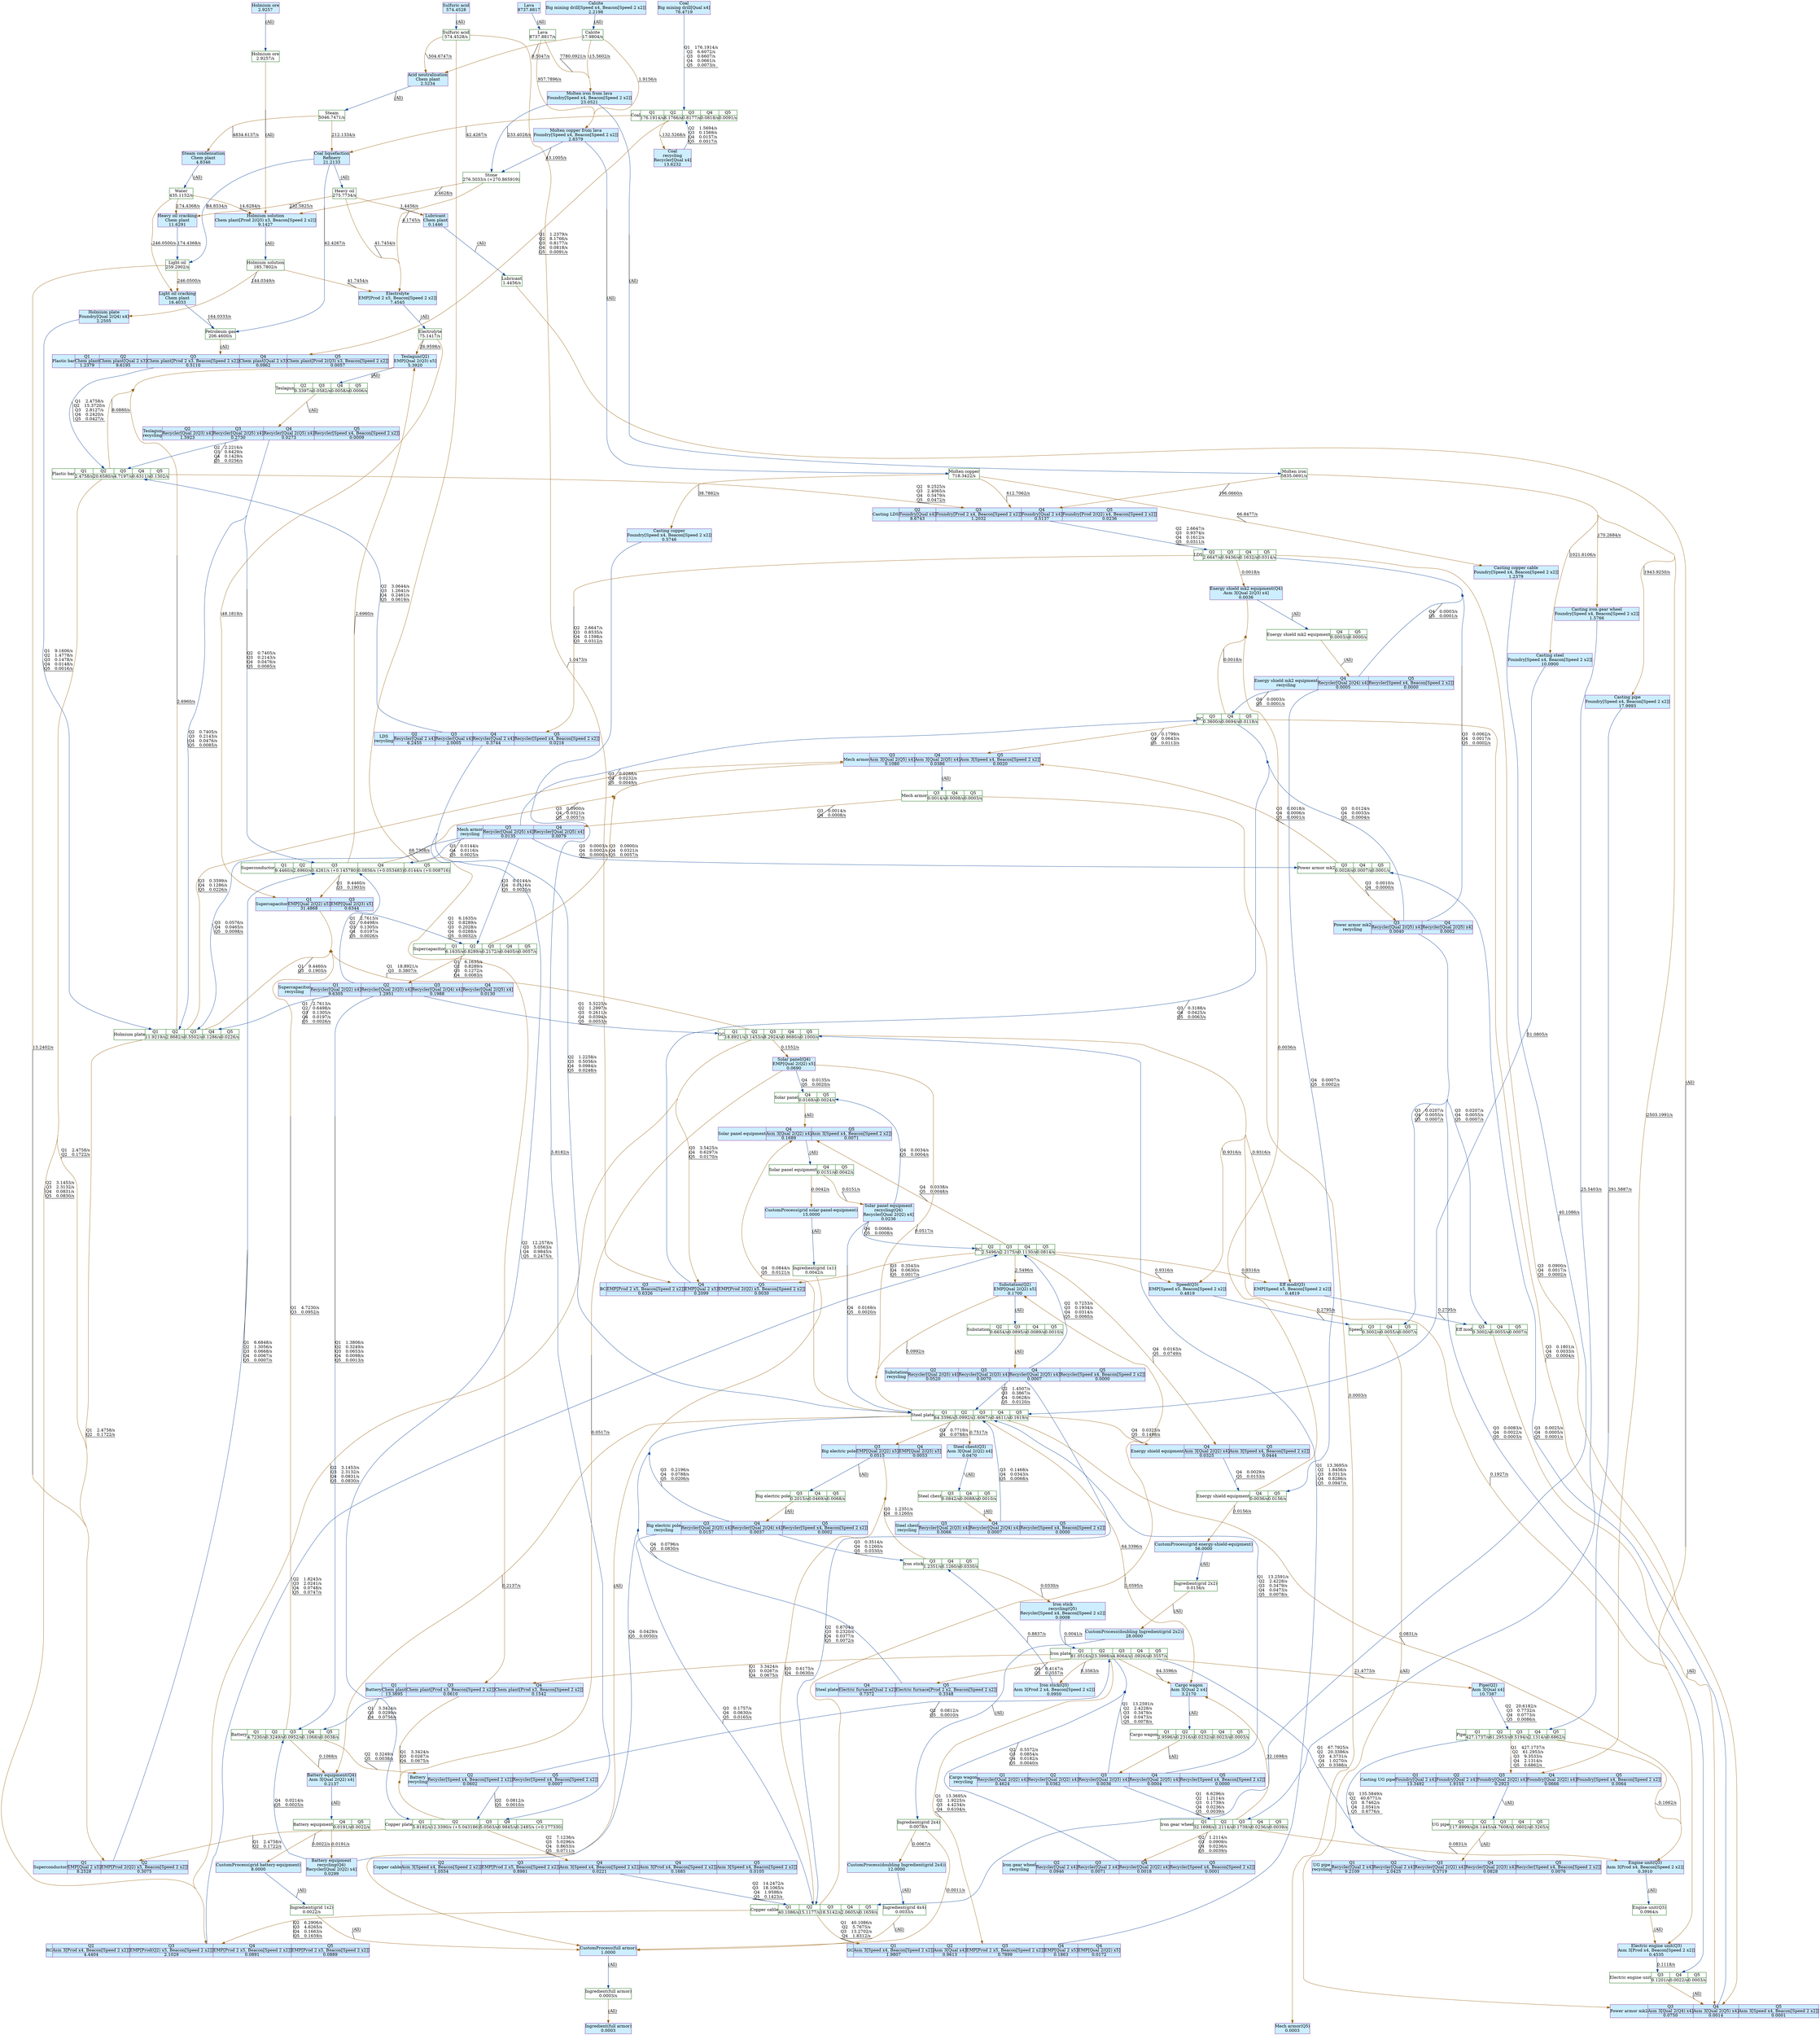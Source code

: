 digraph {
    layout="dot"
    concentrate=true
    node [shape="box"; margin=0]
    edge [decorate=true]
    0 [color="#006400"; label="Lava
8737.8817/s"]
    1 [color="#006400"; label="Sulfuric acid
574.4528/s"]
    2 [color="#006400"; label="Holmium ore
2.9257/s"]
    3 [color="#006400"; label="Ingredient(full armor)
0.0003/s"]
    4 [color="#006400"; label="Calcite
17.9804/s"]
    5 [color="#006400"; label="Electrolyte
75.1417/s"]
    6 [color="#006400"; label="Stone
276.5033/s (+270.865919)"]
    7 [color="#006400"; label="Heavy oil
275.7734/s"]
    8 [color="#006400"; label="Holmium solution
185.7802/s"]
    9 [color="#006400"; label="Light oil
259.2902/s"]
    10 [color="#006400"; label="Engine unit(Q3)
0.0964/s"]
    11 [color="#006400"; label="Lubricant
1.4456/s"]
    12 [color="#006400"; label="Molten iron
5835.0691/s"]
    13 [color="#006400"; label="Molten copper
718.3422/s"]
    14 [color="#006400"; label="Petroleum gas
206.4600/s"]
    15 [color="#006400"; label="Steam
5046.7471/s"]
    16 [color="#006400"; label="Water
435.1152/s"]
    17 [color="#006400"; label="Ingredient(grid 2x2)
0.0156/s"]
    18 [color="#006400"; label="Ingredient(grid 2x4)
0.0078/s"]
    19 [color="#006400"; label="Ingredient(grid 4x4)
0.0033/s"]
    20 [color="#006400"; label="Ingredient(grid 1x2)
0.0022/s"]
    21 [color="#006400"; label="Ingredient(grid 1x1)
0.0042/s"]
    22 [style="filled"; color="#842e99"; fillcolor="#cceeff"; label="Lava
8737.8817"]
    23 [style="filled"; color="#842e99"; fillcolor="#cceeff"; label="Sulfuric acid
574.4528"]
    24 [style="filled"; color="#842e99"; fillcolor="#cceeff"; label="Holmium ore
2.9257"]
    25 [style="filled"; color="#842e99"; fillcolor="#cceeff"; label="Mech armor(Q5)
0.0003"]
    26 [style="filled"; color="#842e99"; fillcolor="#cceeff"; label="Ingredient(full armor)
0.0003"]
    27 [style="filled"; color="#842e99"; fillcolor="#cceeff"; label="Calcite
Big mining drill[Speed x4, Beacon[Speed 2 x2]]
2.2198"]
    28 [style="filled"; color="#842e99"; fillcolor="#cceeff"; label="Coal
Big mining drill[Qual x4]
76.4719"]
    29 [style="filled"; color="#842e99"; fillcolor="#cceeff"; label="Speed(Q3)
EMP[Speed x5, Beacon[Speed 2 x2]]
0.4819"]
    30 [style="filled"; color="#842e99"; fillcolor="#cceeff"; label="Eff mod(Q3)
EMP[Speed x5, Beacon[Speed 2 x2]]
0.4819"]
    31 [style="filled"; color="#842e99"; fillcolor="#cceeff"; label="Electrolyte
EMP[Prod 2 x5, Beacon[Speed 2 x2]]
7.4545"]
    32 [style="filled"; color="#842e99"; fillcolor="#cceeff"; label="Solar panel(Q4)
EMP[Qual 2(Q2) x5]
0.0690"]
    33 [style="filled"; color="#842e99"; fillcolor="#cceeff"; label="Substation(Q2)
EMP[Qual 2(Q2) x5]
0.1700"]
    34 [style="filled"; color="#842e99"; fillcolor="#cceeff"; label="Teslagun(Q2)
EMP[Qual 2(Q3) x5]
5.3920"]
    35 [style="filled"; color="#842e99"; fillcolor="#cceeff"; label="Engine unit(Q3)
Asm 3[Prod x4, Beacon[Speed 2 x2]]
0.3910"]
    36 [style="filled"; color="#842e99"; fillcolor="#cceeff"; label="Electric engine unit(Q3)
Asm 3[Prod x4, Beacon[Speed 2 x2]]
0.4535"]
    37 [style="filled"; color="#842e99"; fillcolor="#cceeff"; label="Iron stick(Q3)
Asm 3[Prod 2 x4, Beacon[Speed 2 x2]]
0.0950"]
    38 [style="filled"; color="#842e99"; fillcolor="#cceeff"; label="Pipe(Q2)
Asm 3[Qual x4]
10.7387"]
    39 [style="filled"; color="#842e99"; fillcolor="#cceeff"; label="Cargo wagon
Asm 3[Qual 2 x4]
3.2170"]
    40 [style="filled"; color="#842e99"; fillcolor="#cceeff"; label="Battery equipment(Q4)
Asm 3[Qual 2(Q2) x4]
0.2137"]
    41 [style="filled"; color="#842e99"; fillcolor="#cceeff"; label="Steel chest(Q3)
Asm 3[Qual 2(Q2) x4]
0.0470"]
    42 [style="filled"; color="#842e99"; fillcolor="#cceeff"; label="Energy shield mk2 equipment(Q4)
Asm 3[Qual 2(Q3) x4]
0.0036"]
    43 [style="filled"; color="#842e99"; fillcolor="#cceeff"; label="Molten iron from lava
Foundry[Speed x4, Beacon[Speed 2 x2]]
23.0521"]
    44 [style="filled"; color="#842e99"; fillcolor="#cceeff"; label="Molten copper from lava
Foundry[Speed x4, Beacon[Speed 2 x2]]
2.8379"]
    45 [style="filled"; color="#842e99"; fillcolor="#cceeff"; label="Casting steel
Foundry[Speed x4, Beacon[Speed 2 x2]]
10.0900"]
    46 [style="filled"; color="#842e99"; fillcolor="#cceeff"; label="Casting copper
Foundry[Speed x4, Beacon[Speed 2 x2]]
0.5746"]
    47 [style="filled"; color="#842e99"; fillcolor="#cceeff"; label="Casting iron gear wheel
Foundry[Speed x4, Beacon[Speed 2 x2]]
1.5766"]
    48 [style="filled"; color="#842e99"; fillcolor="#cceeff"; label="Casting pipe
Foundry[Speed x4, Beacon[Speed 2 x2]]
17.9993"]
    49 [style="filled"; color="#842e99"; fillcolor="#cceeff"; label="Casting copper cable
Foundry[Speed x4, Beacon[Speed 2 x2]]
1.2379"]
    50 [style="filled"; color="#842e99"; fillcolor="#cceeff"; label="Holmium plate
Foundry[Qual 2(Q4) x4]
2.2505"]
    51 [style="filled"; color="#842e99"; fillcolor="#cceeff"; label="Iron stick\nrecycling(Q5)
Recycler[Speed x4, Beacon[Speed 2 x2]]
0.0008"]
    52 [style="filled"; color="#842e99"; fillcolor="#cceeff"; label="Coal\nrecycling
Recycler[Qual x4]
13.6232"]
    53 [style="filled"; color="#842e99"; fillcolor="#cceeff"; label="Battery equipment\nrecycling(Q4)
Recycler[Qual 2(Q2) x4]
0.0299"]
    54 [style="filled"; color="#842e99"; fillcolor="#cceeff"; label="Solar panel equipment\nrecycling(Q4)
Recycler[Qual 2(Q2) x4]
0.0236"]
    55 [style="filled"; color="#842e99"; fillcolor="#cceeff"; label="Lubricant
Chem plant
0.1446"]
    56 [style="filled"; color="#842e99"; fillcolor="#cceeff"; label="Acid neutralisation
Chem plant
2.5234"]
    57 [style="filled"; color="#842e99"; fillcolor="#cceeff"; label="Steam condensation
Chem plant
4.8346"]
    58 [style="filled"; color="#842e99"; fillcolor="#cceeff"; label="Heavy oil cracking
Chem plant
11.6291"]
    59 [style="filled"; color="#842e99"; fillcolor="#cceeff"; label="Light oil cracking
Chem plant
16.4033"]
    60 [style="filled"; color="#842e99"; fillcolor="#cceeff"; label="Holmium solution
Chem plant[Prod 2(Q3) x3, Beacon[Speed 2 x2]]
9.1427"]
    61 [style="filled"; color="#842e99"; fillcolor="#cceeff"; label="Coal liquefaction
Refinery
21.2133"]
    62 [style="filled"; color="#842e99"; fillcolor="#cceeff"; label="CustomProcess(doubling Ingredient(grid 2x2))
28.0000"]
    63 [style="filled"; color="#842e99"; fillcolor="#cceeff"; label="CustomProcess(doubling Ingredient(grid 2x4))
12.0000"]
    64 [style="filled"; color="#842e99"; fillcolor="#cceeff"; label="CustomProcess(full armor)
1.0000"]
    65 [style="filled"; color="#842e99"; fillcolor="#cceeff"; label="CustomProcess(grid solar-panel-equipment)
15.0000"]
    66 [style="filled"; color="#842e99"; fillcolor="#cceeff"; label="CustomProcess(grid battery-equipment)
8.0000"]
    67 [style="filled"; color="#842e99"; fillcolor="#cceeff"; label="CustomProcess(grid energy-shield-equipment)
56.0000"]
    68 [color="#006400"; label="{Mech armor}|{Q3|0.0014/s}|{Q4|0.0008/s}|{Q5|0.0003/s}"; shape="record"]
    69 [color="#006400"; label="{Coal}|{Q1|176.1914/s}|{Q2|8.1766/s}|{Q3|0.8177/s}|{Q4|0.0818/s}|{Q5|0.0091/s}"; shape="record"]
    70 [color="#006400"; label="{Speed}|{Q3|0.3002/s}|{Q4|0.0055/s}|{Q5|0.0007/s}"; shape="record"]
    71 [color="#006400"; label="{RC}|{Q2|2.5496/s}|{Q3|2.2175/s}|{Q4|0.1130/s}|{Q5|0.0814/s}"; shape="record"]
    72 [color="#006400"; label="{GC}|{Q1|18.8921/s}|{Q2|3.1453/s}|{Q3|8.2924/s}|{Q4|0.8680/s}|{Q5|0.1000/s}"; shape="record"]
    73 [color="#006400"; label="{Eff mod}|{Q3|0.3002/s}|{Q4|0.0055/s}|{Q5|0.0007/s}"; shape="record"]
    74 [color="#006400"; label="{Iron plate}|{Q1|81.0516/s}|{Q2|23.3998/s}|{Q3|4.8064/s}|{Q4|1.0926/s}|{Q5|0.3557/s}"; shape="record"]
    75 [color="#006400"; label="{Copper cable}|{Q1|40.1086/s}|{Q2|15.1177/s}|{Q3|18.5142/s}|{Q4|2.0605/s}|{Q5|0.1659/s}"; shape="record"]
    76 [color="#006400"; label="{Copper plate}|{Q1|5.8182/s}|{Q2|12.3390/s (+5.043186)}|{Q3|5.0563/s}|{Q4|0.9845/s}|{Q5|0.2485/s (+0.177330)}"; shape="record"]
    77 [color="#006400"; label="{Plastic bar}|{Q1|2.4758/s}|{Q2|20.6580/s}|{Q3|4.7197/s}|{Q4|0.6311/s}|{Q5|0.1302/s}"; shape="record"]
    78 [color="#006400"; label="{BC}|{Q3|0.3600/s}|{Q4|0.0694/s}|{Q5|0.0118/s}"; shape="record"]
    79 [color="#006400"; label="{Superconductor}|{Q1|9.4460/s}|{Q2|2.6960/s}|{Q3|0.4261/s (+0.145780)}|{Q4|0.0856/s (+0.053483)}|{Q5|0.0144/s (+0.008716)}"; shape="record"]
    80 [color="#006400"; label="{Holmium plate}|{Q1|11.9219/s}|{Q2|2.8682/s}|{Q3|0.5502/s}|{Q4|0.1286/s}|{Q5|0.0226/s}"; shape="record"]
    81 [color="#006400"; label="{Supercapacitor}|{Q1|6.1635/s}|{Q2|0.8289/s}|{Q3|0.2172/s}|{Q4|0.0405/s}|{Q5|0.0057/s}"; shape="record"]
    82 [color="#006400"; label="{Battery}|{Q1|4.7230/s}|{Q2|0.3249/s}|{Q3|0.0952/s}|{Q4|0.1068/s}|{Q5|0.0038/s}"; shape="record"]
    83 [color="#006400"; label="{Big electric pole}|{Q3|0.2015/s}|{Q4|0.0469/s}|{Q5|0.0068/s}"; shape="record"]
    84 [color="#006400"; label="{Iron stick}|{Q3|1.2351/s}|{Q4|0.1260/s}|{Q5|0.0330/s}"; shape="record"]
    85 [color="#006400"; label="{Steel plate}|{Q1|64.3396/s}|{Q2|5.0992/s}|{Q3|1.6067/s}|{Q4|0.4611/s}|{Q5|0.1619/s}"; shape="record"]
    86 [color="#006400"; label="{Solar panel}|{Q4|0.0169/s}|{Q5|0.0024/s}"; shape="record"]
    87 [color="#006400"; label="{Substation}|{Q2|0.6654/s}|{Q3|0.0895/s}|{Q4|0.0089/s}|{Q5|0.0010/s}"; shape="record"]
    88 [color="#006400"; label="{Teslagun}|{Q2|0.3397/s}|{Q3|0.0582/s}|{Q4|0.0058/s}|{Q5|0.0006/s}"; shape="record"]
    89 [color="#006400"; label="{Energy shield equipment}|{Q4|0.0036/s}|{Q5|0.0156/s}"; shape="record"]
    90 [color="#006400"; label="{Solar panel equipment}|{Q4|0.0151/s}|{Q5|0.0042/s}"; shape="record"]
    91 [color="#006400"; label="{Power armor mk2}|{Q3|0.0028/s}|{Q4|0.0007/s}|{Q5|0.0001/s}"; shape="record"]
    92 [color="#006400"; label="{Electric engine unit}|{Q3|0.1201/s}|{Q4|0.0022/s}|{Q5|0.0003/s}"; shape="record"]
    93 [color="#006400"; label="{LDS}|{Q2|2.6647/s}|{Q3|0.9436/s}|{Q4|0.1632/s}|{Q5|0.0314/s}"; shape="record"]
    94 [color="#006400"; label="{Iron gear wheel}|{Q1|32.1698/s}|{Q2|1.2114/s}|{Q3|0.1739/s}|{Q4|0.0236/s}|{Q5|0.0039/s}"; shape="record"]
    95 [color="#006400"; label="{Pipe}|{Q1|427.1737/s}|{Q2|61.2953/s}|{Q3|9.5194/s}|{Q4|2.1314/s}|{Q5|0.6862/s}"; shape="record"]
    96 [color="#006400"; label="{Cargo wagon}|{Q1|2.9596/s}|{Q2|0.2316/s}|{Q3|0.0232/s}|{Q4|0.0023/s}|{Q5|0.0003/s}"; shape="record"]
    97 [color="#006400"; label="{Battery equipment}|{Q4|0.0191/s}|{Q5|0.0022/s}"; shape="record"]
    98 [color="#006400"; label="{Steel chest}|{Q3|0.0842/s}|{Q4|0.0088/s}|{Q5|0.0010/s}"; shape="record"]
    99 [color="#006400"; label="{Energy shield mk2 equipment}|{Q4|0.0003/s}|{Q5|0.0000/s}"; shape="record"]
    100 [color="#006400"; label="{UG pipe}|{Q1|117.8999/s}|{Q2|26.1445/s}|{Q3|4.7608/s}|{Q4|1.0602/s}|{Q5|0.3265/s}"; shape="record"]
    101 [style="filled"; color="#842e99"; fillcolor="#cceeff"; label="{GC}|{Q1|Asm 3[Speed x4, Beacon[Speed 2 x2]]|1.9807}|{Q2|Asm 3[Qual x4]|0.9613}|{Q3|EMP[Prod 2 x5, Beacon[Speed 2 x2]]|0.7899}|{Q4|EMP[Qual 2 x5]|0.1863}|{Q4|EMP[Qual 2(Q2) x5]|0.0172}"; shape="record"]
    102 [style="filled"; color="#842e99"; fillcolor="#cceeff"; label="{Copper cable}|{Q2|Asm 3[Speed x4, Beacon[Speed 2 x2]]|1.0554}|{Q3|EMP[Prod 2 x5, Beacon[Speed 2 x2]]|0.8981}|{Q4|Asm 3[Speed x4, Beacon[Speed 2 x2]]|0.0221}|{Q4|Asm 3[Prod x4, Beacon[Speed 2 x2]]|0.1685}|{Q5|Asm 3[Speed x4, Beacon[Speed 2 x2]]|0.0105}"; shape="record"]
    103 [style="filled"; color="#842e99"; fillcolor="#cceeff"; label="{RC}|{Q2|Asm 3[Prod x4, Beacon[Speed 2 x2]]|4.4404}|{Q3|EMP[Prod(Q2) x5, Beacon[Speed 2 x2]]|2.1029}|{Q4|EMP[Prod 2 x5, Beacon[Speed 2 x2]]|0.0891}|{Q5|EMP[Prod 2 x5, Beacon[Speed 2 x2]]|0.0889}"; shape="record"]
    104 [style="filled"; color="#842e99"; fillcolor="#cceeff"; label="{BC}|{Q3|EMP[Prod 2 x5, Beacon[Speed 2 x2]]|0.6326}|{Q4|EMP[Qual 2 x5]|0.2099}|{Q5|EMP[Prod 2(Q2) x5, Beacon[Speed 2 x2]]|0.0030}"; shape="record"]
    105 [style="filled"; color="#842e99"; fillcolor="#cceeff"; label="{Superconductor}|{Q1|EMP[Qual 2 x5]|8.2528}|{Q2|EMP[Prod 2(Q2) x5, Beacon[Speed 2 x2]]|0.3075}"; shape="record"]
    106 [style="filled"; color="#842e99"; fillcolor="#cceeff"; label="{Supercapacitor}|{Q1|EMP[Qual 2(Q2) x5]|31.4868}|{Q3|EMP[Qual 2(Q3) x5]|0.6344}"; shape="record"]
    107 [style="filled"; color="#842e99"; fillcolor="#cceeff"; label="{Big electric pole}|{Q3|EMP[Qual 2(Q2) x5]|0.0515}|{Q4|EMP[Qual 2(Q3) x5]|0.0053}"; shape="record"]
    108 [style="filled"; color="#842e99"; fillcolor="#cceeff"; label="{Energy shield equipment}|{Q4|Asm 3[Qual 2(Q2) x4]|0.0325}|{Q5|Asm 3[Speed x4, Beacon[Speed 2 x2]]|0.0444}"; shape="record"]
    109 [style="filled"; color="#842e99"; fillcolor="#cceeff"; label="{Solar panel equipment}|{Q4|Asm 3[Qual 2(Q2) x4]|0.1689}|{Q5|Asm 3[Speed x4, Beacon[Speed 2 x2]]|0.0071}"; shape="record"]
    110 [style="filled"; color="#842e99"; fillcolor="#cceeff"; label="{Power armor mk2}|{Q3|Asm 3[Qual 2(Q4) x4]|0.0750}|{Q4|Asm 3[Qual 2(Q5) x4]|0.0014}|{Q5|Asm 3[Speed x4, Beacon[Speed 2 x2]]|0.0001}"; shape="record"]
    111 [style="filled"; color="#842e99"; fillcolor="#cceeff"; label="{Mech armor}|{Q3|Asm 3[Qual 2(Q5) x4]|0.1080}|{Q4|Asm 3[Qual 2(Q5) x4]|0.0386}|{Q5|Asm 3[Speed x4, Beacon[Speed 2 x2]]|0.0020}"; shape="record"]
    112 [style="filled"; color="#842e99"; fillcolor="#cceeff"; label="{Casting UG pipe}|{Q1|Foundry[Qual 2 x4]|13.3492}|{Q2|Foundry[Qual 2 x4]|1.9155}|{Q3|Foundry[Qual 2(Q2) x4]|0.2923}|{Q4|Foundry[Qual 2(Q2) x4]|0.0666}|{Q5|Foundry[Speed x4, Beacon[Speed 2 x2]]|0.0064}"; shape="record"]
    113 [style="filled"; color="#842e99"; fillcolor="#cceeff"; label="{Casting LDS}|{Q2|Foundry[Qual x4]|8.6743}|{Q3|Foundry[Prod 2 x4, Beacon[Speed 2 x2]]|1.2032}|{Q4|Foundry[Qual 2 x4]|0.5137}|{Q5|Foundry[Prod 2(Q2) x4, Beacon[Speed 2 x2]]|0.0236}"; shape="record"]
    114 [style="filled"; color="#842e99"; fillcolor="#cceeff"; label="{Energy shield mk2 equipment\nrecycling}|{Q4|Recycler[Qual 2(Q4) x4]|0.0005}|{Q5|Recycler[Speed x4, Beacon[Speed 2 x2]]|0.0000}"; shape="record"]
    115 [style="filled"; color="#842e99"; fillcolor="#cceeff"; label="{Iron gear wheel\nrecycling}|{Q2|Recycler[Qual 2 x4]|0.0946}|{Q3|Recycler[Qual 2 x4]|0.0071}|{Q4|Recycler[Qual 2(Q2) x4]|0.0018}|{Q5|Recycler[Speed x4, Beacon[Speed 2 x2]]|0.0001}"; shape="record"]
    116 [style="filled"; color="#842e99"; fillcolor="#cceeff"; label="{UG pipe\nrecycling}|{Q1|Recycler[Qual 2 x4]|9.2109}|{Q2|Recycler[Qual 2 x4]|2.0425}|{Q3|Recycler[Qual 2(Q2) x4]|0.3719}|{Q4|Recycler[Qual 2(Q3) x4]|0.0828}|{Q5|Recycler[Speed x4, Beacon[Speed 2 x2]]|0.0076}"; shape="record"]
    117 [style="filled"; color="#842e99"; fillcolor="#cceeff"; label="{Big electric pole\nrecycling}|{Q3|Recycler[Qual 2(Q3) x4]|0.0157}|{Q4|Recycler[Qual 2(Q4) x4]|0.0037}|{Q5|Recycler[Speed x4, Beacon[Speed 2 x2]]|0.0002}"; shape="record"]
    118 [style="filled"; color="#842e99"; fillcolor="#cceeff"; label="{Steel chest\nrecycling}|{Q3|Recycler[Qual 2(Q3) x4]|0.0066}|{Q4|Recycler[Qual 2(Q4) x4]|0.0007}|{Q5|Recycler[Speed x4, Beacon[Speed 2 x2]]|0.0000}"; shape="record"]
    119 [style="filled"; color="#842e99"; fillcolor="#cceeff"; label="{Cargo wagon\nrecycling}|{Q1|Recycler[Qual 2(Q2) x4]|0.4624}|{Q2|Recycler[Qual 2(Q2) x4]|0.0362}|{Q3|Recycler[Qual 2(Q3) x4]|0.0036}|{Q4|Recycler[Qual 2(Q5) x4]|0.0004}|{Q5|Recycler[Speed x4, Beacon[Speed 2 x2]]|0.0000}"; shape="record"]
    120 [style="filled"; color="#842e99"; fillcolor="#cceeff"; label="{Substation\nrecycling}|{Q2|Recycler[Qual 2(Q3) x4]|0.0520}|{Q3|Recycler[Qual 2(Q3) x4]|0.0070}|{Q4|Recycler[Qual 2(Q5) x4]|0.0007}|{Q5|Recycler[Speed x4, Beacon[Speed 2 x2]]|0.0000}"; shape="record"]
    121 [style="filled"; color="#842e99"; fillcolor="#cceeff"; label="{Battery\nrecycling}|{Q2|Recycler[Speed x4, Beacon[Speed 2 x2]]|0.0602}|{Q5|Recycler[Speed x4, Beacon[Speed 2 x2]]|0.0007}"; shape="record"]
    122 [style="filled"; color="#842e99"; fillcolor="#cceeff"; label="{LDS\nrecycling}|{Q2|Recycler[Qual 2 x4]|6.2455}|{Q3|Recycler[Qual x4]|2.0005}|{Q4|Recycler[Qual 2 x4]|0.3744}|{Q5|Recycler[Speed x4, Beacon[Speed 2 x2]]|0.0216}"; shape="record"]
    123 [style="filled"; color="#842e99"; fillcolor="#cceeff"; label="{Teslagun\nrecycling}|{Q2|Recycler[Qual 2(Q3) x4]|1.5923}|{Q3|Recycler[Qual 2(Q5) x4]|0.2730}|{Q4|Recycler[Qual 2(Q5) x4]|0.0273}|{Q5|Recycler[Speed x4, Beacon[Speed 2 x2]]|0.0009}"; shape="record"]
    124 [style="filled"; color="#842e99"; fillcolor="#cceeff"; label="{Supercapacitor\nrecycling}|{Q1|Recycler[Qual 2(Q2) x4]|9.6305}|{Q2|Recycler[Qual 2(Q3) x4]|1.2951}|{Q3|Recycler[Qual 2(Q4) x4]|0.1988}|{Q4|Recycler[Qual 2(Q5) x4]|0.0130}"; shape="record"]
    125 [style="filled"; color="#842e99"; fillcolor="#cceeff"; label="{Power armor mk2\nrecycling}|{Q3|Recycler[Qual 2(Q5) x4]|0.0040}|{Q4|Recycler[Qual 2(Q5) x4]|0.0002}"; shape="record"]
    126 [style="filled"; color="#842e99"; fillcolor="#cceeff"; label="{Mech armor\nrecycling}|{Q3|Recycler[Qual 2(Q5) x4]|0.0135}|{Q4|Recycler[Qual 2(Q5) x4]|0.0079}"; shape="record"]
    127 [style="filled"; color="#842e99"; fillcolor="#cceeff"; label="{Plastic bar}|{Q1|Chem plant|1.2379}|{Q2|Chem plant[Qual 2 x3]|9.6195}|{Q3|Chem plant[Prod 2 x3, Beacon[Speed 2 x2]]|0.5110}|{Q4|Chem plant[Qual 2 x3]|0.0962}|{Q5|Chem plant[Prod 2(Q3) x3, Beacon[Speed 2 x2]]|0.0057}"; shape="record"]
    128 [style="filled"; color="#842e99"; fillcolor="#cceeff"; label="{Battery}|{Q1|Chem plant|13.3695}|{Q3|Chem plant[Prod x3, Beacon[Speed 2 x2]]|0.0610}|{Q4|Chem plant[Prod x3, Beacon[Speed 2 x2]]|0.1542}"; shape="record"]
    129 [style="filled"; color="#842e99"; fillcolor="#cceeff"; label="{Steel plate}|{Q4|Electric furnace[Qual 2 x2]|0.7372}|{Q5|Electric furnace[Prod 2 x2, Beacon[Speed 2 x2]]|0.3348}"; shape="record"]
    0 -> 43 [color="#99620f"; label="7780.0921/s
"]
    0 -> 44 [color="#99620f"; label="957.7896/s
"]
    1 -> 56 [color="#99620f"; label="504.6747/s
"]
    1 -> 104 [color="#99620f"; label="1.0473/s
"]
    1 -> 128 [color="#99620f"; label="68.7308/s
"]
    2 -> 60 [color="#99620f"; label="(All)"]
    3 -> 26 [color="#99620f"; label="(All)"]
    4 -> 43 [color="#99620f"; label="15.5602/s
"]
    4 -> 44 [color="#99620f"; label="1.9156/s
"]
    4 -> 56 [color="#99620f"; label="0.5047/s
"]
    5 -> 34 [color="#99620f"; label="26.9598/s
"]
    5 -> 106 [color="#99620f"; label="48.1819/s
"]
    6 -> 31 [color="#99620f"; label="4.1745/s
"]
    6 -> 60 [color="#99620f"; label="1.4628/s
"]
    7 -> 31 [color="#99620f"; label="41.7454/s
"]
    7 -> 55 [color="#99620f"; label="1.4456/s
"]
    7 -> 58 [color="#99620f"; label="232.5825/s
"]
    8 -> 31 [color="#99620f"; label="41.7454/s
"]
    8 -> 50 [color="#99620f"; label="144.0349/s
"]
    9 -> 59 [color="#99620f"; label="246.0500/s
"]
    9 -> 105 [color="#99620f"; label="13.2402/s
"]
    10 -> 36 [color="#99620f"; label="(All)"]
    11 -> 36 [color="#99620f"; label="(All)"]
    12 -> 45 [color="#99620f"; label="1021.6106/s
"]
    12 -> 47 [color="#99620f"; label="170.2684/s
"]
    12 -> 48 [color="#99620f"; label="1943.9250/s
"]
    12 -> 112 [color="#99620f"; label="2503.1991/s
"]
    12 -> 113 [color="#99620f"; label="196.0660/s
"]
    13 -> 46 [color="#99620f"; label="38.7882/s
"]
    13 -> 49 [color="#99620f"; label="66.8477/s
"]
    13 -> 113 [color="#99620f"; label="612.7062/s
"]
    14 -> 127 [color="#99620f"; label="(All)"]
    15 -> 57 [color="#99620f"; label="4834.6137/s
"]
    15 -> 61 [color="#99620f"; label="212.1334/s
"]
    16 -> 58 [color="#99620f"; label="174.4368/s
"]
    16 -> 59 [color="#99620f"; label="246.0500/s
"]
    16 -> 60 [color="#99620f"; label="14.6284/s
"]
    17 -> 62 [color="#99620f"; label="(All)"]
    18 -> 63 [color="#99620f"; label="0.0067/s
"]
    18 -> 64 [color="#99620f"; label="0.0011/s
"]
    19 -> 64 [color="#99620f"; label="(All)"]
    20 -> 64 [color="#99620f"; label="(All)"]
    21 -> 64 [color="#99620f"; label="(All)"]
    22 -> 0 [color="#0f4699"; label="(All)"]
    23 -> 1 [color="#0f4699"; label="(All)"]
    24 -> 2 [color="#0f4699"; label="(All)"]
    27 -> 4 [color="#0f4699"; label="(All)"]
    28 -> 69 [color="#0f4699"; label="Q1	176.1914/s
Q2	6.6072/s
Q3	0.6607/s
Q4	0.0661/s
Q5	0.0073/s
"]
    29 -> 70 [color="#0f4699"; label="0.2795/s
"]
    30 -> 73 [color="#0f4699"; label="0.2795/s
"]
    31 -> 5 [color="#0f4699"; label="(All)"]
    32 -> 86 [color="#0f4699"; label="Q4	0.0135/s
Q5	0.0020/s
"]
    33 -> 87 [color="#0f4699"; label="(All)"]
    34 -> 88 [color="#0f4699"; label="(All)"]
    35 -> 10 [color="#0f4699"; label="(All)"]
    36 -> 92 [color="#0f4699"; label="0.1118/s
"]
    37 -> 84 [color="#0f4699"; label="0.8837/s
"]
    38 -> 95 [color="#0f4699"; label="Q2	20.6182/s
Q3	0.7732/s
Q4	0.0773/s
Q5	0.0086/s
"]
    39 -> 96 [color="#0f4699"; label="(All)"]
    40 -> 97 [color="#0f4699"; label="(All)"]
    41 -> 98 [color="#0f4699"; label="(All)"]
    42 -> 99 [color="#0f4699"; label="(All)"]
    43 -> 12 [color="#0f4699"; label="(All)"]
    43 -> 6 [color="#0f4699"; label="233.4028/s
"]
    44 -> 13 [color="#0f4699"; label="(All)"]
    44 -> 6 [color="#0f4699"; label="43.1005/s
"]
    45 -> 85 [color="#0f4699"; label="51.0805/s
"]
    46 -> 76 [color="#0f4699"; label="5.8182/s
"]
    47 -> 94 [color="#0f4699"; label="25.5403/s
"]
    48 -> 95 [color="#0f4699"; label="291.5887/s
"]
    49 -> 75 [color="#0f4699"; label="40.1086/s
"]
    50 -> 80 [color="#0f4699"; label="Q1	9.1606/s
Q2	1.4778/s
Q3	0.1478/s
Q4	0.0148/s
Q5	0.0016/s
"]
    51 -> 74 [color="#0f4699"; label="0.0041/s
"]
    52 -> 69 [color="#0f4699"; label="Q2	1.5694/s
Q3	0.1569/s
Q4	0.0157/s
Q5	0.0017/s
"]
    53 -> 82 [color="#0f4699"; label="Q4	0.0214/s
Q5	0.0025/s
"]
    53 -> 85 [color="#0f4699"; label="Q4	0.0429/s
Q5	0.0050/s
"]
    54 -> 71 [color="#0f4699"; label="Q4	0.0068/s
Q5	0.0008/s
"]
    54 -> 85 [color="#0f4699"; label="Q4	0.0169/s
Q5	0.0020/s
"]
    54 -> 86 [color="#0f4699"; label="Q4	0.0034/s
Q5	0.0004/s
"]
    55 -> 11 [color="#0f4699"; label="(All)"]
    56 -> 15 [color="#0f4699"; label="(All)"]
    57 -> 16 [color="#0f4699"; label="(All)"]
    58 -> 9 [color="#0f4699"; label="174.4368/s
"]
    59 -> 14 [color="#0f4699"; label="164.0333/s
"]
    60 -> 8 [color="#0f4699"; label="(All)"]
    61 -> 7 [color="#0f4699"; label="(All)"]
    61 -> 9 [color="#0f4699"; label="84.8534/s
"]
    61 -> 14 [color="#0f4699"; label="42.4267/s
"]
    62 -> 18 [color="#0f4699"; label="(All)"]
    63 -> 19 [color="#0f4699"; label="(All)"]
    64 -> 3 [color="#0f4699"; label="(All)"]
    65 -> 21 [color="#0f4699"; label="(All)"]
    66 -> 20 [color="#0f4699"; label="(All)"]
    67 -> 17 [color="#0f4699"; label="(All)"]
    68 -> 25 [color="#99620f"; label="0.0003/s
"]
    68 -> 126 [color="#99620f"; label="Q3	0.0014/s
Q4	0.0008/s
"]
    69 -> 52 [color="#99620f"; label="132.5268/s
"]
    69 -> 61 [color="#99620f"; label="42.4267/s
"]
    69 -> 127 [color="#99620f"; label="Q1	1.2379/s
Q2	8.1766/s
Q3	0.8177/s
Q4	0.0818/s
Q5	0.0091/s
"]
    70 -> 110 [color="#99620f"; label="(All)"]
    71 -> 29 [color="#99620f"; label="0.9316/s
"]
    71 -> 30 [color="#99620f"; label="0.9316/s
"]
    71 -> 33 [color="#99620f"; label="2.5496/s
"]
    71 -> 104 [color="#99620f"; label="Q3	0.3543/s
Q4	0.0630/s
Q5	0.0017/s
"]
    71 -> 108 [color="#99620f"; label="Q4	0.0163/s
Q5	0.0749/s
"]
    71 -> 109 [color="#99620f"; label="Q4	0.0338/s
Q5	0.0048/s
"]
    72 -> 29 [color="#99620f"; label="0.9316/s
"]
    72 -> 30 [color="#99620f"; label="0.9316/s
"]
    72 -> 36 [color="#99620f"; label="0.1927/s
"]
    72 -> 32 [color="#99620f"; label="0.1552/s
"]
    72 -> 103 [color="#99620f"; label="Q2	3.1453/s
Q3	2.3132/s
Q4	0.0831/s
Q5	0.0830/s
"]
    72 -> 104 [color="#99620f"; label="Q3	3.5425/s
Q4	0.6297/s
Q5	0.0170/s
"]
    72 -> 106 [color="#99620f"; label="Q1	18.8921/s
Q3	0.3807/s
"]
    73 -> 110 [color="#99620f"; label="(All)"]
    74 -> 37 [color="#99620f"; label="0.3563/s
"]
    74 -> 39 [color="#99620f"; label="64.3396/s
"]
    74 -> 38 [color="#99620f"; label="21.4773/s
"]
    74 -> 101 [color="#99620f"; label="Q1	13.3695/s
Q2	1.9225/s
Q3	4.4234/s
Q4	0.6104/s
"]
    74 -> 128 [color="#99620f"; label="Q1	3.3424/s
Q3	0.0267/s
Q4	0.0675/s
"]
    74 -> 129 [color="#99620f"; label="Q4	0.4147/s
Q5	0.3557/s
"]
    75 -> 33 [color="#99620f"; label="3.0595/s
"]
    75 -> 101 [color="#99620f"; label="Q1	40.1086/s
Q2	5.7675/s
Q3	13.2702/s
Q4	1.8312/s
"]
    75 -> 103 [color="#99620f"; label="Q2	6.2906/s
Q3	4.6265/s
Q4	0.1663/s
Q5	0.1659/s
"]
    75 -> 107 [color="#99620f"; label="Q3	0.6175/s
Q4	0.0630/s
"]
    76 -> 32 [color="#99620f"; label="0.0517/s
"]
    76 -> 102 [color="#99620f"; label="Q2	7.1236/s
Q3	5.0296/s
Q4	0.8653/s
Q5	0.0711/s
"]
    76 -> 105 [color="#99620f"; label="Q1	2.4758/s
Q2	0.1722/s
"]
    76 -> 128 [color="#99620f"; label="Q1	3.3424/s
Q3	0.0267/s
Q4	0.0675/s
"]
    77 -> 34 [color="#99620f"; label="8.0880/s
"]
    77 -> 103 [color="#99620f"; label="Q2	3.1453/s
Q3	2.3132/s
Q4	0.0831/s
Q5	0.0830/s
"]
    77 -> 105 [color="#99620f"; label="Q1	2.4758/s
Q2	0.1722/s
"]
    77 -> 113 [color="#99620f"; label="Q2	9.2525/s
Q3	2.4065/s
Q4	0.5479/s
Q5	0.0472/s
"]
    78 -> 42 [color="#99620f"; label="0.0018/s
"]
    78 -> 110 [color="#99620f"; label="Q3	0.1801/s
Q4	0.0033/s
Q5	0.0004/s
"]
    78 -> 111 [color="#99620f"; label="Q3	0.1799/s
Q4	0.0643/s
Q5	0.0113/s
"]
    79 -> 34 [color="#99620f"; label="2.6960/s
"]
    79 -> 106 [color="#99620f"; label="Q1	9.4460/s
Q3	0.1903/s
"]
    79 -> 111 [color="#99620f"; label="Q3	0.0900/s
Q4	0.0321/s
Q5	0.0057/s
"]
    80 -> 34 [color="#99620f"; label="2.6960/s
"]
    80 -> 105 [color="#99620f"; label="Q1	2.4758/s
Q2	0.1722/s
"]
    80 -> 106 [color="#99620f"; label="Q1	9.4460/s
Q3	0.1903/s
"]
    80 -> 111 [color="#99620f"; label="Q3	0.3599/s
Q4	0.1286/s
Q5	0.0226/s
"]
    81 -> 111 [color="#99620f"; label="Q3	0.0900/s
Q4	0.0321/s
Q5	0.0057/s
"]
    81 -> 124 [color="#99620f"; label="Q1	6.1635/s
Q2	0.8289/s
Q3	0.1272/s
Q4	0.0083/s
"]
    82 -> 40 [color="#99620f"; label="0.1068/s
"]
    82 -> 106 [color="#99620f"; label="Q1	4.7230/s
Q3	0.0952/s
"]
    82 -> 121 [color="#99620f"; label="Q2	0.3249/s
Q5	0.0038/s
"]
    83 -> 117 [color="#99620f"; label="(All)"]
    84 -> 51 [color="#99620f"; label="0.0330/s
"]
    84 -> 107 [color="#99620f"; label="Q3	1.2351/s
Q4	0.1260/s
"]
    85 -> 35 [color="#99620f"; label="0.0831/s
"]
    85 -> 41 [color="#99620f"; label="0.7517/s
"]
    85 -> 32 [color="#99620f"; label="0.0517/s
"]
    85 -> 40 [color="#99620f"; label="0.2137/s
"]
    85 -> 33 [color="#99620f"; label="5.0992/s
"]
    85 -> 39 [color="#99620f"; label="64.3396/s
"]
    85 -> 107 [color="#99620f"; label="Q3	0.7719/s
Q4	0.0788/s
"]
    85 -> 108 [color="#99620f"; label="Q4	0.0325/s
Q5	0.1498/s
"]
    85 -> 109 [color="#99620f"; label="Q4	0.0844/s
Q5	0.0121/s
"]
    86 -> 109 [color="#99620f"; label="(All)"]
    87 -> 120 [color="#99620f"; label="(All)"]
    88 -> 123 [color="#99620f"; label="(All)"]
    89 -> 67 [color="#99620f"; label="0.0156/s
"]
    89 -> 42 [color="#99620f"; label="0.0036/s
"]
    90 -> 65 [color="#99620f"; label="0.0042/s
"]
    90 -> 54 [color="#99620f"; label="0.0151/s
"]
    91 -> 111 [color="#99620f"; label="Q3	0.0018/s
Q4	0.0006/s
Q5	0.0001/s
"]
    91 -> 125 [color="#99620f"; label="Q3	0.0010/s
Q4	0.0000/s
"]
    92 -> 110 [color="#99620f"; label="(All)"]
    93 -> 42 [color="#99620f"; label="0.0018/s
"]
    93 -> 110 [color="#99620f"; label="Q3	0.0900/s
Q4	0.0017/s
Q5	0.0002/s
"]
    93 -> 122 [color="#99620f"; label="Q2	2.6647/s
Q3	0.8535/s
Q4	0.1598/s
Q5	0.0312/s
"]
    94 -> 35 [color="#99620f"; label="0.0831/s
"]
    94 -> 39 [color="#99620f"; label="32.1698/s
"]
    94 -> 115 [color="#99620f"; label="Q2	1.2114/s
Q3	0.0909/s
Q4	0.0236/s
Q5	0.0039/s
"]
    95 -> 35 [color="#99620f"; label="0.1662/s
"]
    95 -> 112 [color="#99620f"; label="Q1	427.1737/s
Q2	61.2953/s
Q3	9.3533/s
Q4	2.1314/s
Q5	0.6862/s
"]
    96 -> 119 [color="#99620f"; label="(All)"]
    97 -> 53 [color="#99620f"; label="0.0191/s
"]
    97 -> 66 [color="#99620f"; label="0.0022/s
"]
    98 -> 118 [color="#99620f"; label="(All)"]
    99 -> 114 [color="#99620f"; label="(All)"]
    100 -> 116 [color="#99620f"; label="(All)"]
    101 -> 72 [color="#0f4699"; label="Q1	13.3695/s
Q2	1.8456/s
Q3	8.0313/s
Q4	0.8286/s
Q5	0.0947/s
"]
    102 -> 75 [color="#0f4699"; label="Q2	14.2472/s
Q3	18.1065/s
Q4	1.9598/s
Q5	0.1423/s
"]
    103 -> 71 [color="#0f4699"; label="Q2	1.8243/s
Q3	2.0241/s
Q4	0.0748/s
Q5	0.0747/s
"]
    104 -> 78 [color="#0f4699"; label="Q3	0.3188/s
Q4	0.0425/s
Q5	0.0063/s
"]
    105 -> 79 [color="#0f4699"; label="Q1	6.6848/s
Q2	1.3056/s
Q3	0.0668/s
Q4	0.0067/s
Q5	0.0007/s
"]
    106 -> 81 [color="#0f4699"; label="Q1	6.1635/s
Q2	0.8289/s
Q3	0.2028/s
Q4	0.0288/s
Q5	0.0032/s
"]
    107 -> 83 [color="#0f4699"; label="(All)"]
    108 -> 89 [color="#0f4699"; label="Q4	0.0029/s
Q5	0.0153/s
"]
    109 -> 90 [color="#0f4699"; label="(All)"]
    110 -> 91 [color="#0f4699"; label="Q3	0.0025/s
Q4	0.0005/s
Q5	0.0001/s
"]
    111 -> 68 [color="#0f4699"; label="(All)"]
    112 -> 100 [color="#0f4699"; label="(All)"]
    113 -> 93 [color="#0f4699"; label="Q2	2.6647/s
Q3	0.9374/s
Q4	0.1612/s
Q5	0.0311/s
"]
    114 -> 78 [color="#0f4699"; label="Q4	0.0003/s
Q5	0.0001/s
"]
    114 -> 89 [color="#0f4699"; label="Q4	0.0007/s
Q5	0.0002/s
"]
    114 -> 93 [color="#0f4699"; label="Q4	0.0003/s
Q5	0.0001/s
"]
    115 -> 74 [color="#0f4699"; label="Q2	0.5572/s
Q3	0.0854/s
Q4	0.0182/s
Q5	0.0040/s
"]
    116 -> 74 [color="#0f4699"; label="Q1	67.7925/s
Q2	20.3386/s
Q3	4.3731/s
Q4	1.0270/s
Q5	0.3388/s
"]
    116 -> 95 [color="#0f4699"; label="Q1	135.5849/s
Q2	40.6771/s
Q3	8.7462/s
Q4	2.0541/s
Q5	0.6776/s
"]
    117 -> 75 [color="#0f4699"; label="Q3	0.1757/s
Q4	0.0630/s
Q5	0.0165/s
"]
    117 -> 84 [color="#0f4699"; label="Q3	0.3514/s
Q4	0.1260/s
Q5	0.0330/s
"]
    117 -> 85 [color="#0f4699"; label="Q3	0.2196/s
Q4	0.0788/s
Q5	0.0206/s
"]
    118 -> 85 [color="#0f4699"; label="Q3	0.1468/s
Q4	0.0343/s
Q5	0.0068/s
"]
    119 -> 74 [color="#0f4699"; label="Q1	13.2591/s
Q2	2.4228/s
Q3	0.3479/s
Q4	0.0473/s
Q5	0.0078/s
"]
    119 -> 85 [color="#0f4699"; label="Q1	13.2591/s
Q2	2.4228/s
Q3	0.3479/s
Q4	0.0473/s
Q5	0.0078/s
"]
    119 -> 94 [color="#0f4699"; label="Q1	6.6296/s
Q2	1.2114/s
Q3	0.1739/s
Q4	0.0236/s
Q5	0.0039/s
"]
    120 -> 71 [color="#0f4699"; label="Q2	0.7253/s
Q3	0.1934/s
Q4	0.0314/s
Q5	0.0060/s
"]
    120 -> 75 [color="#0f4699"; label="Q2	0.8704/s
Q3	0.2320/s
Q4	0.0377/s
Q5	0.0072/s
"]
    120 -> 85 [color="#0f4699"; label="Q2	1.4507/s
Q3	0.3867/s
Q4	0.0628/s
Q5	0.0120/s
"]
    121 -> 74 [color="#0f4699"; label="Q2	0.0812/s
Q5	0.0010/s
"]
    121 -> 76 [color="#0f4699"; label="Q2	0.0812/s
Q5	0.0010/s
"]
    122 -> 76 [color="#0f4699"; label="Q2	12.2578/s
Q3	5.0563/s
Q4	0.9845/s
Q5	0.2475/s
"]
    122 -> 77 [color="#0f4699"; label="Q2	3.0644/s
Q3	1.2641/s
Q4	0.2461/s
Q5	0.0619/s
"]
    122 -> 85 [color="#0f4699"; label="Q2	1.2258/s
Q3	0.5056/s
Q4	0.0984/s
Q5	0.0248/s
"]
    123 -> 77 [color="#0f4699"; label="Q2	2.2216/s
Q3	0.6429/s
Q4	0.1429/s
Q5	0.0256/s
"]
    123 -> 79 [color="#0f4699"; label="Q2	0.7405/s
Q3	0.2143/s
Q4	0.0476/s
Q5	0.0085/s
"]
    123 -> 80 [color="#0f4699"; label="Q2	0.7405/s
Q3	0.2143/s
Q4	0.0476/s
Q5	0.0085/s
"]
    124 -> 72 [color="#0f4699"; label="Q1	5.5225/s
Q2	1.2997/s
Q3	0.2611/s
Q4	0.0394/s
Q5	0.0053/s
"]
    124 -> 79 [color="#0f4699"; label="Q1	2.7613/s
Q2	0.6498/s
Q3	0.1305/s
Q4	0.0197/s
Q5	0.0026/s
"]
    124 -> 80 [color="#0f4699"; label="Q1	2.7613/s
Q2	0.6498/s
Q3	0.1305/s
Q4	0.0197/s
Q5	0.0026/s
"]
    124 -> 82 [color="#0f4699"; label="Q1	1.3806/s
Q2	0.3249/s
Q3	0.0653/s
Q4	0.0098/s
Q5	0.0013/s
"]
    125 -> 70 [color="#0f4699"; label="Q3	0.0207/s
Q4	0.0055/s
Q5	0.0007/s
"]
    125 -> 73 [color="#0f4699"; label="Q3	0.0207/s
Q4	0.0055/s
Q5	0.0007/s
"]
    125 -> 78 [color="#0f4699"; label="Q3	0.0124/s
Q4	0.0033/s
Q5	0.0004/s
"]
    125 -> 92 [color="#0f4699"; label="Q3	0.0083/s
Q4	0.0022/s
Q5	0.0003/s
"]
    125 -> 93 [color="#0f4699"; label="Q3	0.0062/s
Q4	0.0017/s
Q5	0.0002/s
"]
    126 -> 78 [color="#0f4699"; label="Q3	0.0288/s
Q4	0.0232/s
Q5	0.0049/s
"]
    126 -> 79 [color="#0f4699"; label="Q3	0.0144/s
Q4	0.0116/s
Q5	0.0025/s
"]
    126 -> 80 [color="#0f4699"; label="Q3	0.0576/s
Q4	0.0465/s
Q5	0.0098/s
"]
    126 -> 81 [color="#0f4699"; label="Q3	0.0144/s
Q4	0.0116/s
Q5	0.0025/s
"]
    126 -> 91 [color="#0f4699"; label="Q3	0.0003/s
Q4	0.0002/s
Q5	0.0000/s
"]
    127 -> 77 [color="#0f4699"; label="Q1	2.4758/s
Q2	15.3720/s
Q3	2.8127/s
Q4	0.2420/s
Q5	0.0427/s
"]
    128 -> 82 [color="#0f4699"; label="Q1	3.3424/s
Q3	0.0299/s
Q4	0.0756/s
"]
    129 -> 85 [color="#0f4699"; label="Q4	0.0796/s
Q5	0.0830/s
"]
    subgraph {
        rank="source"
        22
        23
        24
        27
        28
    }
    subgraph {
        rank="sink"
        25
        26
    }
}
